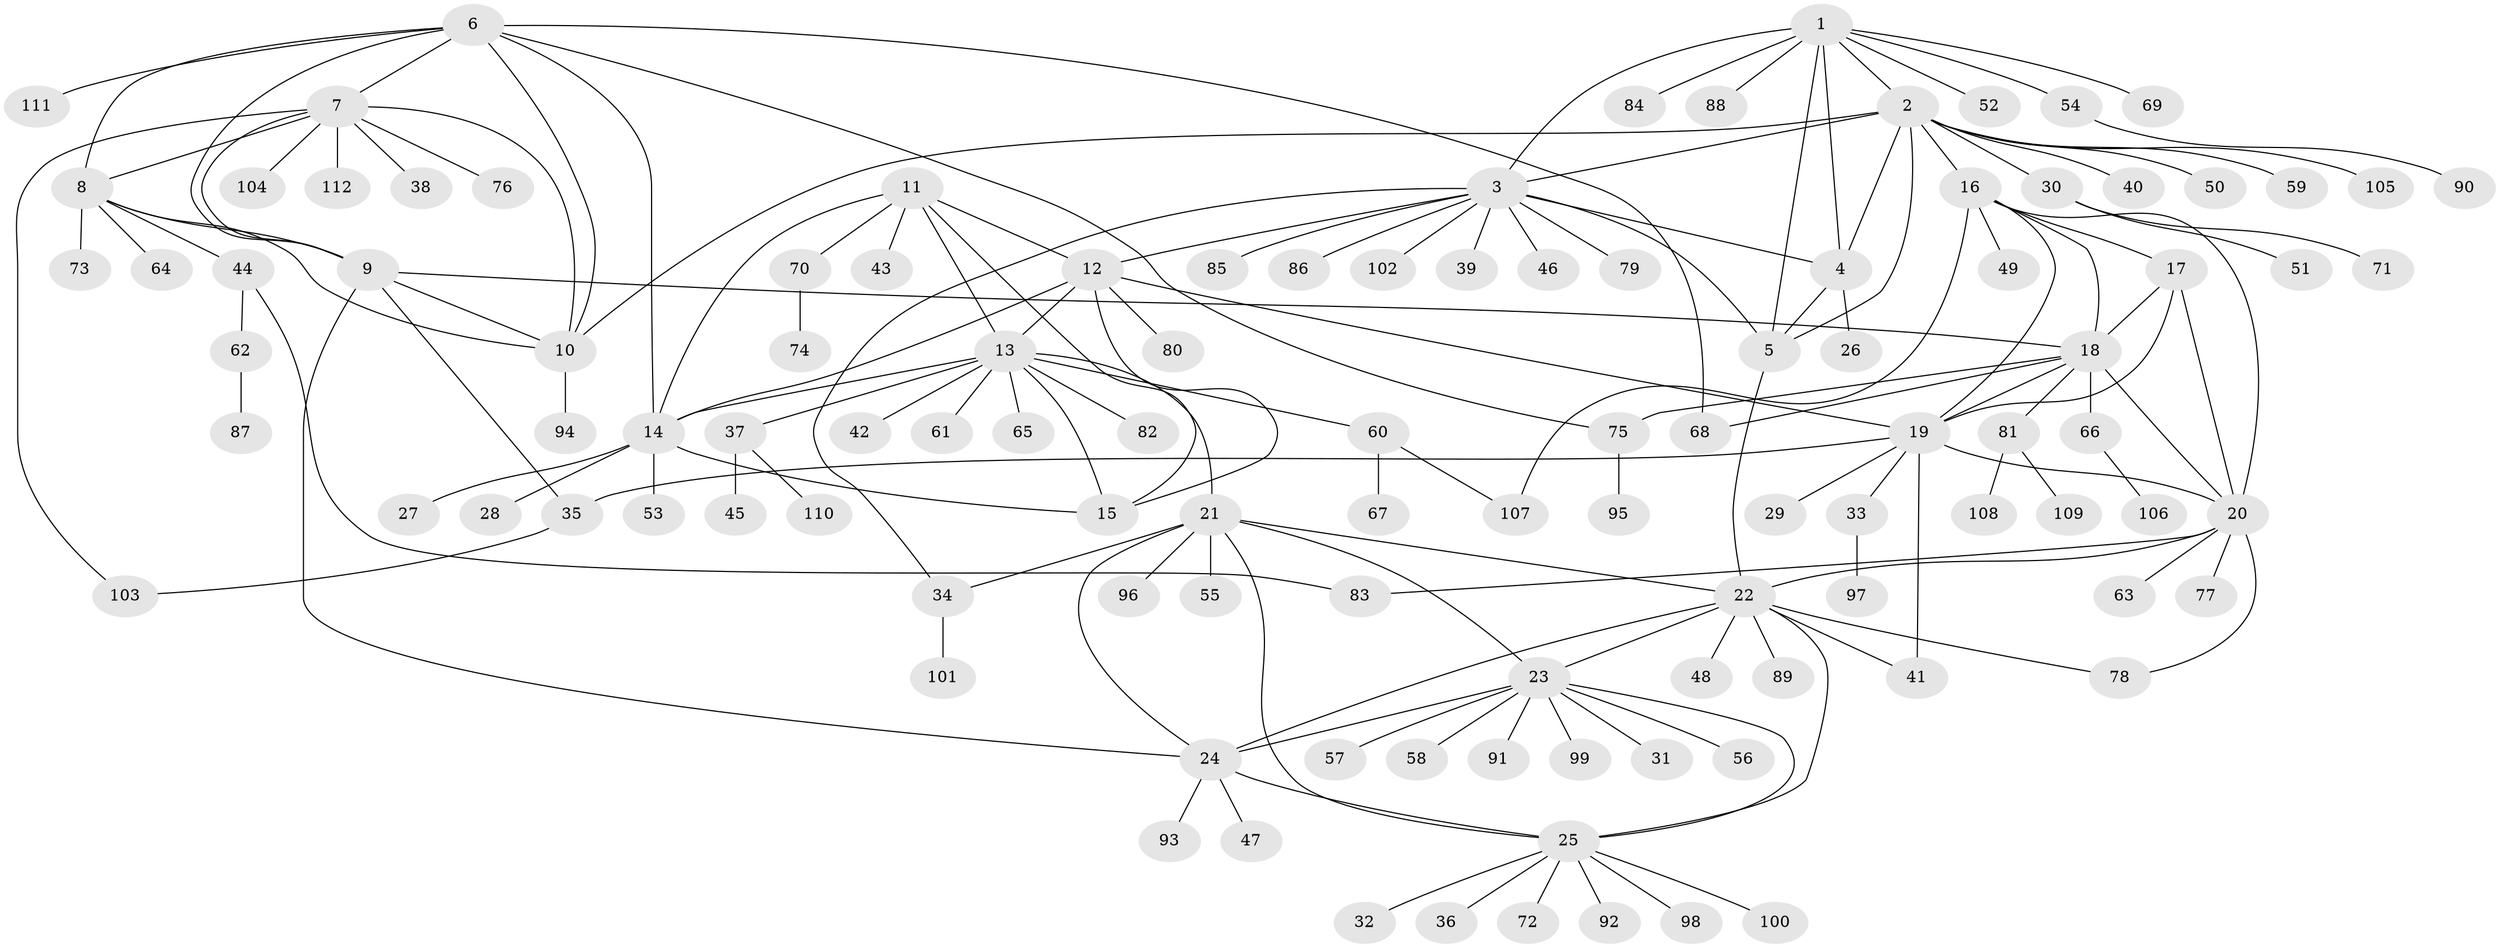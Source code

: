 // coarse degree distribution, {7: 0.03488372093023256, 11: 0.023255813953488372, 10: 0.011627906976744186, 4: 0.023255813953488372, 6: 0.011627906976744186, 9: 0.023255813953488372, 8: 0.046511627906976744, 5: 0.023255813953488372, 13: 0.011627906976744186, 1: 0.6511627906976745, 2: 0.11627906976744186, 3: 0.023255813953488372}
// Generated by graph-tools (version 1.1) at 2025/24/03/03/25 07:24:13]
// undirected, 112 vertices, 156 edges
graph export_dot {
graph [start="1"]
  node [color=gray90,style=filled];
  1;
  2;
  3;
  4;
  5;
  6;
  7;
  8;
  9;
  10;
  11;
  12;
  13;
  14;
  15;
  16;
  17;
  18;
  19;
  20;
  21;
  22;
  23;
  24;
  25;
  26;
  27;
  28;
  29;
  30;
  31;
  32;
  33;
  34;
  35;
  36;
  37;
  38;
  39;
  40;
  41;
  42;
  43;
  44;
  45;
  46;
  47;
  48;
  49;
  50;
  51;
  52;
  53;
  54;
  55;
  56;
  57;
  58;
  59;
  60;
  61;
  62;
  63;
  64;
  65;
  66;
  67;
  68;
  69;
  70;
  71;
  72;
  73;
  74;
  75;
  76;
  77;
  78;
  79;
  80;
  81;
  82;
  83;
  84;
  85;
  86;
  87;
  88;
  89;
  90;
  91;
  92;
  93;
  94;
  95;
  96;
  97;
  98;
  99;
  100;
  101;
  102;
  103;
  104;
  105;
  106;
  107;
  108;
  109;
  110;
  111;
  112;
  1 -- 2;
  1 -- 3;
  1 -- 4;
  1 -- 5;
  1 -- 52;
  1 -- 54;
  1 -- 69;
  1 -- 84;
  1 -- 88;
  2 -- 3;
  2 -- 4;
  2 -- 5;
  2 -- 10;
  2 -- 16;
  2 -- 30;
  2 -- 40;
  2 -- 50;
  2 -- 59;
  2 -- 105;
  3 -- 4;
  3 -- 5;
  3 -- 12;
  3 -- 34;
  3 -- 39;
  3 -- 46;
  3 -- 79;
  3 -- 85;
  3 -- 86;
  3 -- 102;
  4 -- 5;
  4 -- 26;
  5 -- 22;
  6 -- 7;
  6 -- 8;
  6 -- 9;
  6 -- 10;
  6 -- 14;
  6 -- 68;
  6 -- 75;
  6 -- 111;
  7 -- 8;
  7 -- 9;
  7 -- 10;
  7 -- 38;
  7 -- 76;
  7 -- 103;
  7 -- 104;
  7 -- 112;
  8 -- 9;
  8 -- 10;
  8 -- 44;
  8 -- 64;
  8 -- 73;
  9 -- 10;
  9 -- 18;
  9 -- 24;
  9 -- 35;
  10 -- 94;
  11 -- 12;
  11 -- 13;
  11 -- 14;
  11 -- 15;
  11 -- 43;
  11 -- 70;
  12 -- 13;
  12 -- 14;
  12 -- 15;
  12 -- 19;
  12 -- 80;
  13 -- 14;
  13 -- 15;
  13 -- 21;
  13 -- 37;
  13 -- 42;
  13 -- 60;
  13 -- 61;
  13 -- 65;
  13 -- 82;
  14 -- 15;
  14 -- 27;
  14 -- 28;
  14 -- 53;
  16 -- 17;
  16 -- 18;
  16 -- 19;
  16 -- 20;
  16 -- 49;
  16 -- 107;
  17 -- 18;
  17 -- 19;
  17 -- 20;
  18 -- 19;
  18 -- 20;
  18 -- 66;
  18 -- 68;
  18 -- 75;
  18 -- 81;
  19 -- 20;
  19 -- 29;
  19 -- 33;
  19 -- 35;
  19 -- 41;
  20 -- 22;
  20 -- 63;
  20 -- 77;
  20 -- 78;
  20 -- 83;
  21 -- 22;
  21 -- 23;
  21 -- 24;
  21 -- 25;
  21 -- 34;
  21 -- 55;
  21 -- 96;
  22 -- 23;
  22 -- 24;
  22 -- 25;
  22 -- 41;
  22 -- 48;
  22 -- 78;
  22 -- 89;
  23 -- 24;
  23 -- 25;
  23 -- 31;
  23 -- 56;
  23 -- 57;
  23 -- 58;
  23 -- 91;
  23 -- 99;
  24 -- 25;
  24 -- 47;
  24 -- 93;
  25 -- 32;
  25 -- 36;
  25 -- 72;
  25 -- 92;
  25 -- 98;
  25 -- 100;
  30 -- 51;
  30 -- 71;
  33 -- 97;
  34 -- 101;
  35 -- 103;
  37 -- 45;
  37 -- 110;
  44 -- 62;
  44 -- 83;
  54 -- 90;
  60 -- 67;
  60 -- 107;
  62 -- 87;
  66 -- 106;
  70 -- 74;
  75 -- 95;
  81 -- 108;
  81 -- 109;
}
